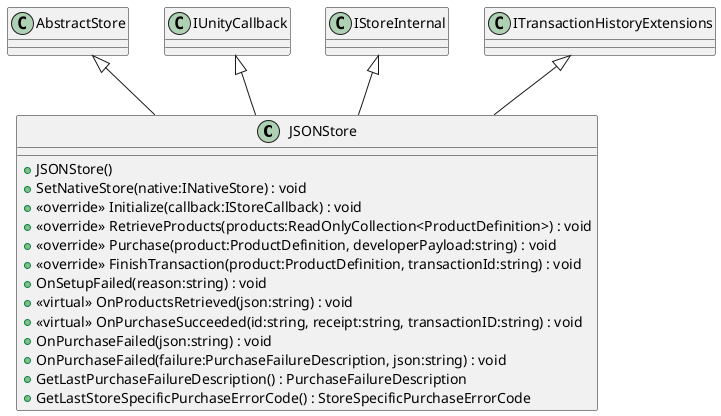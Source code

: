 @startuml
class JSONStore {
    + JSONStore()
    + SetNativeStore(native:INativeStore) : void
    + <<override>> Initialize(callback:IStoreCallback) : void
    + <<override>> RetrieveProducts(products:ReadOnlyCollection<ProductDefinition>) : void
    + <<override>> Purchase(product:ProductDefinition, developerPayload:string) : void
    + <<override>> FinishTransaction(product:ProductDefinition, transactionId:string) : void
    + OnSetupFailed(reason:string) : void
    + <<virtual>> OnProductsRetrieved(json:string) : void
    + <<virtual>> OnPurchaseSucceeded(id:string, receipt:string, transactionID:string) : void
    + OnPurchaseFailed(json:string) : void
    + OnPurchaseFailed(failure:PurchaseFailureDescription, json:string) : void
    + GetLastPurchaseFailureDescription() : PurchaseFailureDescription
    + GetLastStoreSpecificPurchaseErrorCode() : StoreSpecificPurchaseErrorCode
}
AbstractStore <|-- JSONStore
IUnityCallback <|-- JSONStore
IStoreInternal <|-- JSONStore
ITransactionHistoryExtensions <|-- JSONStore
@enduml
